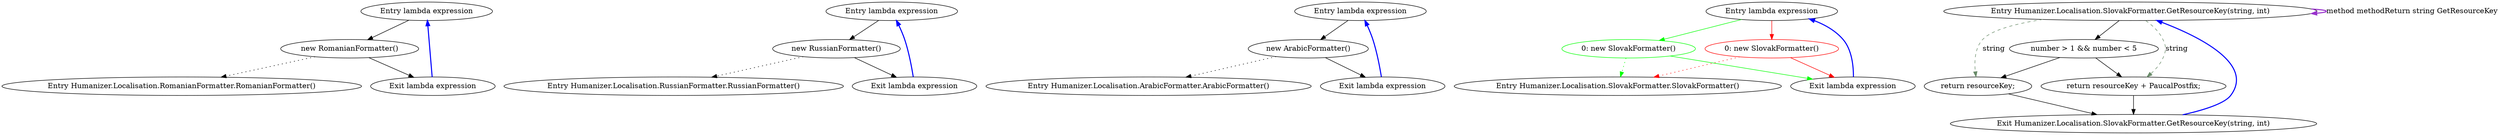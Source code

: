 digraph  {
n0 [cluster="lambda expression", label="Entry lambda expression", span="15-15"];
n1 [cluster="lambda expression", label="new RomanianFormatter()", span="15-15"];
n2 [cluster="lambda expression", label="Exit lambda expression", span="15-15"];
n3 [cluster="Humanizer.Localisation.RomanianFormatter.RomanianFormatter()", label="Entry Humanizer.Localisation.RomanianFormatter.RomanianFormatter()", span="2-2"];
n4 [cluster="lambda expression", label="Entry lambda expression", span="16-16"];
n5 [cluster="lambda expression", label="new RussianFormatter()", span="16-16"];
n6 [cluster="lambda expression", label="Exit lambda expression", span="16-16"];
n7 [cluster="Humanizer.Localisation.RussianFormatter.RussianFormatter()", label="Entry Humanizer.Localisation.RussianFormatter.RussianFormatter()", span="2-2"];
n8 [cluster="lambda expression", label="Entry lambda expression", span="17-17"];
n9 [cluster="lambda expression", label="new ArabicFormatter()", span="17-17"];
n10 [cluster="lambda expression", label="Exit lambda expression", span="17-17"];
n11 [cluster="Humanizer.Localisation.ArabicFormatter.ArabicFormatter()", label="Entry Humanizer.Localisation.ArabicFormatter.ArabicFormatter()", span="2-2"];
n12 [cluster="lambda expression", label="Entry lambda expression", span="18-18"];
n13 [cluster="lambda expression", color=red, community=0, label="0: new SlovakFormatter()", span="18-18"];
n14 [cluster="lambda expression", label="Exit lambda expression", span="18-18"];
n15 [cluster="Humanizer.Localisation.SlovakFormatter.SlovakFormatter()", label="Entry Humanizer.Localisation.SlovakFormatter.SlovakFormatter()", span="2-2"];
d13 [cluster="lambda expression", color=green, community=0, label="0: new SlovakFormatter()", span="18-18"];
m0_0 [cluster="Humanizer.Localisation.SlovakFormatter.GetResourceKey(string, int)", file="SlovakFormatter.cs", label="Entry Humanizer.Localisation.SlovakFormatter.GetResourceKey(string, int)", span="6-6"];
m0_1 [cluster="Humanizer.Localisation.SlovakFormatter.GetResourceKey(string, int)", file="SlovakFormatter.cs", label="number > 1 && number < 5", span="8-8"];
m0_2 [cluster="Humanizer.Localisation.SlovakFormatter.GetResourceKey(string, int)", file="SlovakFormatter.cs", label="return resourceKey + PaucalPostfix;", span="9-9"];
m0_3 [cluster="Humanizer.Localisation.SlovakFormatter.GetResourceKey(string, int)", file="SlovakFormatter.cs", label="return resourceKey;", span="11-11"];
m0_4 [cluster="Humanizer.Localisation.SlovakFormatter.GetResourceKey(string, int)", file="SlovakFormatter.cs", label="Exit Humanizer.Localisation.SlovakFormatter.GetResourceKey(string, int)", span="6-6"];
n0 -> n1  [key=0, style=solid];
n1 -> n2  [key=0, style=solid];
n1 -> n3  [key=2, style=dotted];
n2 -> n0  [color=blue, key=0, style=bold];
n4 -> n5  [key=0, style=solid];
n5 -> n6  [key=0, style=solid];
n5 -> n7  [key=2, style=dotted];
n6 -> n4  [color=blue, key=0, style=bold];
n8 -> n9  [key=0, style=solid];
n9 -> n10  [key=0, style=solid];
n9 -> n11  [key=2, style=dotted];
n10 -> n8  [color=blue, key=0, style=bold];
n12 -> n13  [color=red, key=0, style=solid];
n12 -> d13  [color=green, key=0, style=solid];
n13 -> n14  [color=red, key=0, style=solid];
n13 -> n15  [color=red, key=2, style=dotted];
n14 -> n12  [color=blue, key=0, style=bold];
d13 -> n14  [color=green, key=0, style=solid];
d13 -> n15  [color=green, key=2, style=dotted];
m0_0 -> m0_1  [key=0, style=solid];
m0_0 -> m0_2  [color=darkseagreen4, key=1, label=string, style=dashed];
m0_0 -> m0_3  [color=darkseagreen4, key=1, label=string, style=dashed];
m0_0 -> m0_0  [color=darkorchid, key=3, label="method methodReturn string GetResourceKey", style=bold];
m0_1 -> m0_2  [key=0, style=solid];
m0_1 -> m0_3  [key=0, style=solid];
m0_2 -> m0_4  [key=0, style=solid];
m0_3 -> m0_4  [key=0, style=solid];
m0_4 -> m0_0  [color=blue, key=0, style=bold];
}

